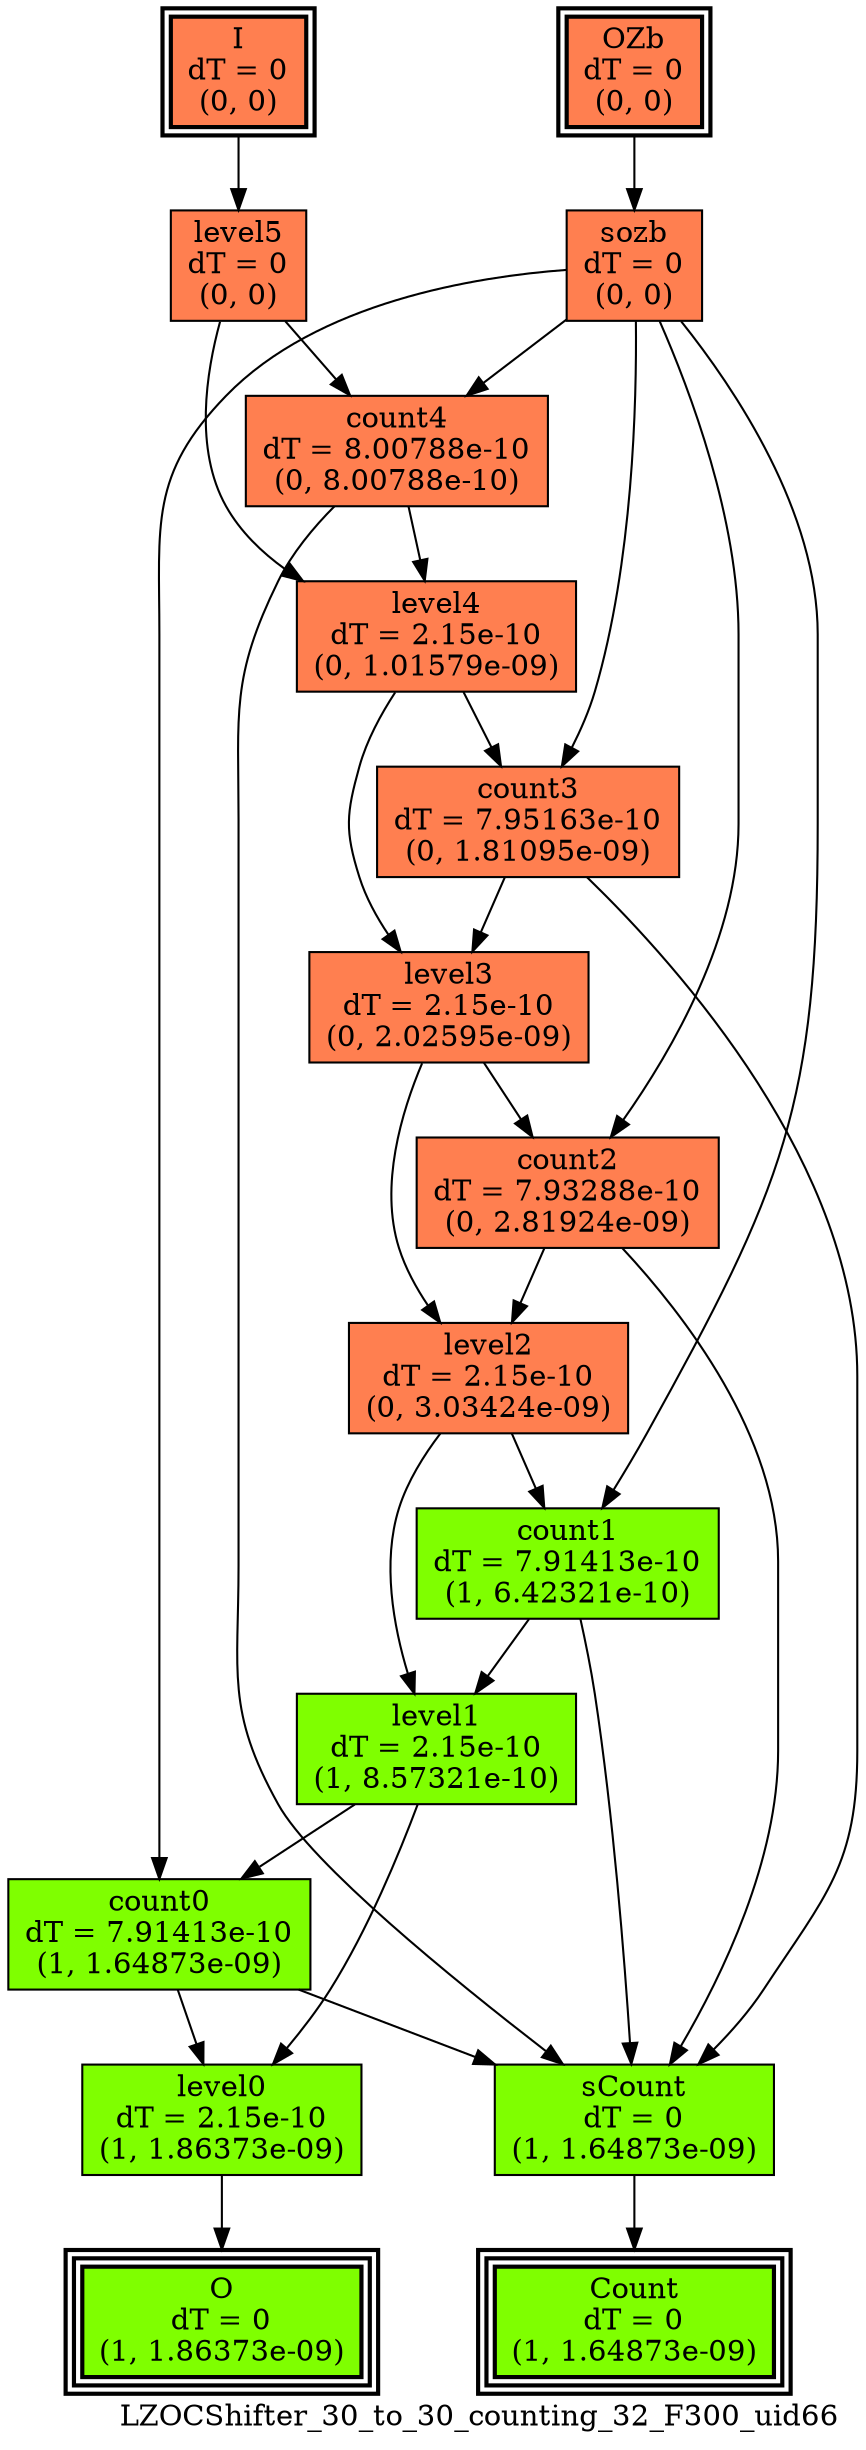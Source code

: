 digraph LZOCShifter_30_to_30_counting_32_F300_uid66
{
	//graph drawing options
	label=LZOCShifter_30_to_30_counting_32_F300_uid66;
	labelloc=bottom;
	labeljust=right;
	ratio=auto;
	nodesep=0.25;
	ranksep=0.5;

	//input/output signals of operator LZOCShifter_30_to_30_counting_32_F300_uid66
	I__LZOCShifter_30_to_30_counting_32_F300_uid66 [ label="I\ndT = 0\n(0, 0)", shape=box, color=black, style="bold, filled", fillcolor=coral, peripheries=2 ];
	OZb__LZOCShifter_30_to_30_counting_32_F300_uid66 [ label="OZb\ndT = 0\n(0, 0)", shape=box, color=black, style="bold, filled", fillcolor=coral, peripheries=2 ];
	Count__LZOCShifter_30_to_30_counting_32_F300_uid66 [ label="Count\ndT = 0\n(1, 1.64873e-09)", shape=box, color=black, style="bold, filled", fillcolor=chartreuse, peripheries=3 ];
	O__LZOCShifter_30_to_30_counting_32_F300_uid66 [ label="O\ndT = 0\n(1, 1.86373e-09)", shape=box, color=black, style="bold, filled", fillcolor=chartreuse, peripheries=3 ];
	{rank=same I__LZOCShifter_30_to_30_counting_32_F300_uid66, OZb__LZOCShifter_30_to_30_counting_32_F300_uid66};
	{rank=same Count__LZOCShifter_30_to_30_counting_32_F300_uid66, O__LZOCShifter_30_to_30_counting_32_F300_uid66};
	//internal signals of operator LZOCShifter_30_to_30_counting_32_F300_uid66
	level5__LZOCShifter_30_to_30_counting_32_F300_uid66 [ label="level5\ndT = 0\n(0, 0)", shape=box, color=black, style=filled, fillcolor=coral, peripheries=1 ];
	sozb__LZOCShifter_30_to_30_counting_32_F300_uid66 [ label="sozb\ndT = 0\n(0, 0)", shape=box, color=black, style=filled, fillcolor=coral, peripheries=1 ];
	count4__LZOCShifter_30_to_30_counting_32_F300_uid66 [ label="count4\ndT = 8.00788e-10\n(0, 8.00788e-10)", shape=box, color=black, style=filled, fillcolor=coral, peripheries=1 ];
	level4__LZOCShifter_30_to_30_counting_32_F300_uid66 [ label="level4\ndT = 2.15e-10\n(0, 1.01579e-09)", shape=box, color=black, style=filled, fillcolor=coral, peripheries=1 ];
	count3__LZOCShifter_30_to_30_counting_32_F300_uid66 [ label="count3\ndT = 7.95163e-10\n(0, 1.81095e-09)", shape=box, color=black, style=filled, fillcolor=coral, peripheries=1 ];
	level3__LZOCShifter_30_to_30_counting_32_F300_uid66 [ label="level3\ndT = 2.15e-10\n(0, 2.02595e-09)", shape=box, color=black, style=filled, fillcolor=coral, peripheries=1 ];
	count2__LZOCShifter_30_to_30_counting_32_F300_uid66 [ label="count2\ndT = 7.93288e-10\n(0, 2.81924e-09)", shape=box, color=black, style=filled, fillcolor=coral, peripheries=1 ];
	level2__LZOCShifter_30_to_30_counting_32_F300_uid66 [ label="level2\ndT = 2.15e-10\n(0, 3.03424e-09)", shape=box, color=black, style=filled, fillcolor=coral, peripheries=1 ];
	count1__LZOCShifter_30_to_30_counting_32_F300_uid66 [ label="count1\ndT = 7.91413e-10\n(1, 6.42321e-10)", shape=box, color=black, style=filled, fillcolor=chartreuse, peripheries=1 ];
	level1__LZOCShifter_30_to_30_counting_32_F300_uid66 [ label="level1\ndT = 2.15e-10\n(1, 8.57321e-10)", shape=box, color=black, style=filled, fillcolor=chartreuse, peripheries=1 ];
	count0__LZOCShifter_30_to_30_counting_32_F300_uid66 [ label="count0\ndT = 7.91413e-10\n(1, 1.64873e-09)", shape=box, color=black, style=filled, fillcolor=chartreuse, peripheries=1 ];
	level0__LZOCShifter_30_to_30_counting_32_F300_uid66 [ label="level0\ndT = 2.15e-10\n(1, 1.86373e-09)", shape=box, color=black, style=filled, fillcolor=chartreuse, peripheries=1 ];
	sCount__LZOCShifter_30_to_30_counting_32_F300_uid66 [ label="sCount\ndT = 0\n(1, 1.64873e-09)", shape=box, color=black, style=filled, fillcolor=chartreuse, peripheries=1 ];

	//subcomponents of operator LZOCShifter_30_to_30_counting_32_F300_uid66

	//input and internal signal connections of operator LZOCShifter_30_to_30_counting_32_F300_uid66
	I__LZOCShifter_30_to_30_counting_32_F300_uid66 -> level5__LZOCShifter_30_to_30_counting_32_F300_uid66 [ arrowhead=normal, arrowsize=1.0, arrowtail=normal, color=black, dir=forward  ];
	OZb__LZOCShifter_30_to_30_counting_32_F300_uid66 -> sozb__LZOCShifter_30_to_30_counting_32_F300_uid66 [ arrowhead=normal, arrowsize=1.0, arrowtail=normal, color=black, dir=forward  ];
	level5__LZOCShifter_30_to_30_counting_32_F300_uid66 -> count4__LZOCShifter_30_to_30_counting_32_F300_uid66 [ arrowhead=normal, arrowsize=1.0, arrowtail=normal, color=black, dir=forward  ];
	level5__LZOCShifter_30_to_30_counting_32_F300_uid66 -> level4__LZOCShifter_30_to_30_counting_32_F300_uid66 [ arrowhead=normal, arrowsize=1.0, arrowtail=normal, color=black, dir=forward  ];
	sozb__LZOCShifter_30_to_30_counting_32_F300_uid66 -> count4__LZOCShifter_30_to_30_counting_32_F300_uid66 [ arrowhead=normal, arrowsize=1.0, arrowtail=normal, color=black, dir=forward  ];
	sozb__LZOCShifter_30_to_30_counting_32_F300_uid66 -> count3__LZOCShifter_30_to_30_counting_32_F300_uid66 [ arrowhead=normal, arrowsize=1.0, arrowtail=normal, color=black, dir=forward  ];
	sozb__LZOCShifter_30_to_30_counting_32_F300_uid66 -> count2__LZOCShifter_30_to_30_counting_32_F300_uid66 [ arrowhead=normal, arrowsize=1.0, arrowtail=normal, color=black, dir=forward  ];
	sozb__LZOCShifter_30_to_30_counting_32_F300_uid66 -> count1__LZOCShifter_30_to_30_counting_32_F300_uid66 [ arrowhead=normal, arrowsize=1.0, arrowtail=normal, color=black, dir=forward  ];
	sozb__LZOCShifter_30_to_30_counting_32_F300_uid66 -> count0__LZOCShifter_30_to_30_counting_32_F300_uid66 [ arrowhead=normal, arrowsize=1.0, arrowtail=normal, color=black, dir=forward  ];
	count4__LZOCShifter_30_to_30_counting_32_F300_uid66 -> level4__LZOCShifter_30_to_30_counting_32_F300_uid66 [ arrowhead=normal, arrowsize=1.0, arrowtail=normal, color=black, dir=forward  ];
	count4__LZOCShifter_30_to_30_counting_32_F300_uid66 -> sCount__LZOCShifter_30_to_30_counting_32_F300_uid66 [ arrowhead=normal, arrowsize=1.0, arrowtail=normal, color=black, dir=forward  ];
	level4__LZOCShifter_30_to_30_counting_32_F300_uid66 -> count3__LZOCShifter_30_to_30_counting_32_F300_uid66 [ arrowhead=normal, arrowsize=1.0, arrowtail=normal, color=black, dir=forward  ];
	level4__LZOCShifter_30_to_30_counting_32_F300_uid66 -> level3__LZOCShifter_30_to_30_counting_32_F300_uid66 [ arrowhead=normal, arrowsize=1.0, arrowtail=normal, color=black, dir=forward  ];
	count3__LZOCShifter_30_to_30_counting_32_F300_uid66 -> level3__LZOCShifter_30_to_30_counting_32_F300_uid66 [ arrowhead=normal, arrowsize=1.0, arrowtail=normal, color=black, dir=forward  ];
	count3__LZOCShifter_30_to_30_counting_32_F300_uid66 -> sCount__LZOCShifter_30_to_30_counting_32_F300_uid66 [ arrowhead=normal, arrowsize=1.0, arrowtail=normal, color=black, dir=forward  ];
	level3__LZOCShifter_30_to_30_counting_32_F300_uid66 -> count2__LZOCShifter_30_to_30_counting_32_F300_uid66 [ arrowhead=normal, arrowsize=1.0, arrowtail=normal, color=black, dir=forward  ];
	level3__LZOCShifter_30_to_30_counting_32_F300_uid66 -> level2__LZOCShifter_30_to_30_counting_32_F300_uid66 [ arrowhead=normal, arrowsize=1.0, arrowtail=normal, color=black, dir=forward  ];
	count2__LZOCShifter_30_to_30_counting_32_F300_uid66 -> level2__LZOCShifter_30_to_30_counting_32_F300_uid66 [ arrowhead=normal, arrowsize=1.0, arrowtail=normal, color=black, dir=forward  ];
	count2__LZOCShifter_30_to_30_counting_32_F300_uid66 -> sCount__LZOCShifter_30_to_30_counting_32_F300_uid66 [ arrowhead=normal, arrowsize=1.0, arrowtail=normal, color=black, dir=forward  ];
	level2__LZOCShifter_30_to_30_counting_32_F300_uid66 -> count1__LZOCShifter_30_to_30_counting_32_F300_uid66 [ arrowhead=normal, arrowsize=1.0, arrowtail=normal, color=black, dir=forward  ];
	level2__LZOCShifter_30_to_30_counting_32_F300_uid66 -> level1__LZOCShifter_30_to_30_counting_32_F300_uid66 [ arrowhead=normal, arrowsize=1.0, arrowtail=normal, color=black, dir=forward  ];
	count1__LZOCShifter_30_to_30_counting_32_F300_uid66 -> level1__LZOCShifter_30_to_30_counting_32_F300_uid66 [ arrowhead=normal, arrowsize=1.0, arrowtail=normal, color=black, dir=forward  ];
	count1__LZOCShifter_30_to_30_counting_32_F300_uid66 -> sCount__LZOCShifter_30_to_30_counting_32_F300_uid66 [ arrowhead=normal, arrowsize=1.0, arrowtail=normal, color=black, dir=forward  ];
	level1__LZOCShifter_30_to_30_counting_32_F300_uid66 -> count0__LZOCShifter_30_to_30_counting_32_F300_uid66 [ arrowhead=normal, arrowsize=1.0, arrowtail=normal, color=black, dir=forward  ];
	level1__LZOCShifter_30_to_30_counting_32_F300_uid66 -> level0__LZOCShifter_30_to_30_counting_32_F300_uid66 [ arrowhead=normal, arrowsize=1.0, arrowtail=normal, color=black, dir=forward  ];
	count0__LZOCShifter_30_to_30_counting_32_F300_uid66 -> level0__LZOCShifter_30_to_30_counting_32_F300_uid66 [ arrowhead=normal, arrowsize=1.0, arrowtail=normal, color=black, dir=forward  ];
	count0__LZOCShifter_30_to_30_counting_32_F300_uid66 -> sCount__LZOCShifter_30_to_30_counting_32_F300_uid66 [ arrowhead=normal, arrowsize=1.0, arrowtail=normal, color=black, dir=forward  ];
	level0__LZOCShifter_30_to_30_counting_32_F300_uid66 -> O__LZOCShifter_30_to_30_counting_32_F300_uid66 [ arrowhead=normal, arrowsize=1.0, arrowtail=normal, color=black, dir=forward  ];
	sCount__LZOCShifter_30_to_30_counting_32_F300_uid66 -> Count__LZOCShifter_30_to_30_counting_32_F300_uid66 [ arrowhead=normal, arrowsize=1.0, arrowtail=normal, color=black, dir=forward  ];
}

